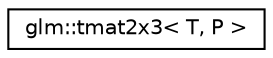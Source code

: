 digraph "Graphical Class Hierarchy"
{
  edge [fontname="Helvetica",fontsize="10",labelfontname="Helvetica",labelfontsize="10"];
  node [fontname="Helvetica",fontsize="10",shape=record];
  rankdir="LR";
  Node1 [label="glm::tmat2x3\< T, P \>",height=0.2,width=0.4,color="black", fillcolor="white", style="filled",URL="$structglm_1_1tmat2x3.html"];
}

